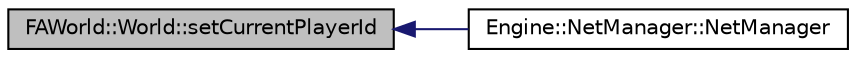 digraph G
{
  edge [fontname="Helvetica",fontsize="10",labelfontname="Helvetica",labelfontsize="10"];
  node [fontname="Helvetica",fontsize="10",shape=record];
  rankdir="LR";
  Node1 [label="FAWorld::World::setCurrentPlayerId",height=0.2,width=0.4,color="black", fillcolor="grey75", style="filled" fontcolor="black"];
  Node1 -> Node2 [dir="back",color="midnightblue",fontsize="10",style="solid",fontname="Helvetica"];
  Node2 [label="Engine::NetManager::NetManager",height=0.2,width=0.4,color="black", fillcolor="white", style="filled",URL="$class_engine_1_1_net_manager.html#a4fbbbca7789b8385de286906a537550c"];
}
